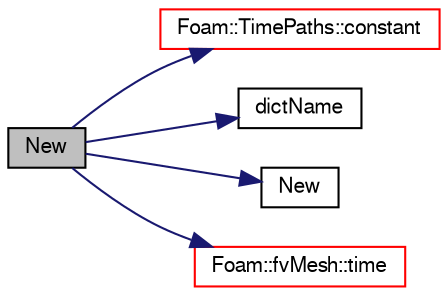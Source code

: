 digraph "New"
{
  bgcolor="transparent";
  edge [fontname="FreeSans",fontsize="10",labelfontname="FreeSans",labelfontsize="10"];
  node [fontname="FreeSans",fontsize="10",shape=record];
  rankdir="LR";
  Node1685 [label="New",height=0.2,width=0.4,color="black", fillcolor="grey75", style="filled", fontcolor="black"];
  Node1685 -> Node1686 [color="midnightblue",fontsize="10",style="solid",fontname="FreeSans"];
  Node1686 [label="Foam::TimePaths::constant",height=0.2,width=0.4,color="red",URL="$a26354.html#ab16cfc6e7be33ff5683a856ae077433c",tooltip="Return constant name. "];
  Node1685 -> Node1688 [color="midnightblue",fontsize="10",style="solid",fontname="FreeSans"];
  Node1688 [label="dictName",height=0.2,width=0.4,color="black",URL="$a38936.html#a2ce6e6886eaffc8e3b0677e78ed12560"];
  Node1685 -> Node1689 [color="midnightblue",fontsize="10",style="solid",fontname="FreeSans"];
  Node1689 [label="New",height=0.2,width=0.4,color="black",URL="$a29734.html#ae55782964cfcdeaca1e983f1f5744785",tooltip="Generic New for each of the related thermodynamics packages. "];
  Node1685 -> Node1690 [color="midnightblue",fontsize="10",style="solid",fontname="FreeSans"];
  Node1690 [label="Foam::fvMesh::time",height=0.2,width=0.4,color="red",URL="$a22766.html#a0d94096809fe3376b29a2a29ca11bb18",tooltip="Return the top-level database. "];
}
